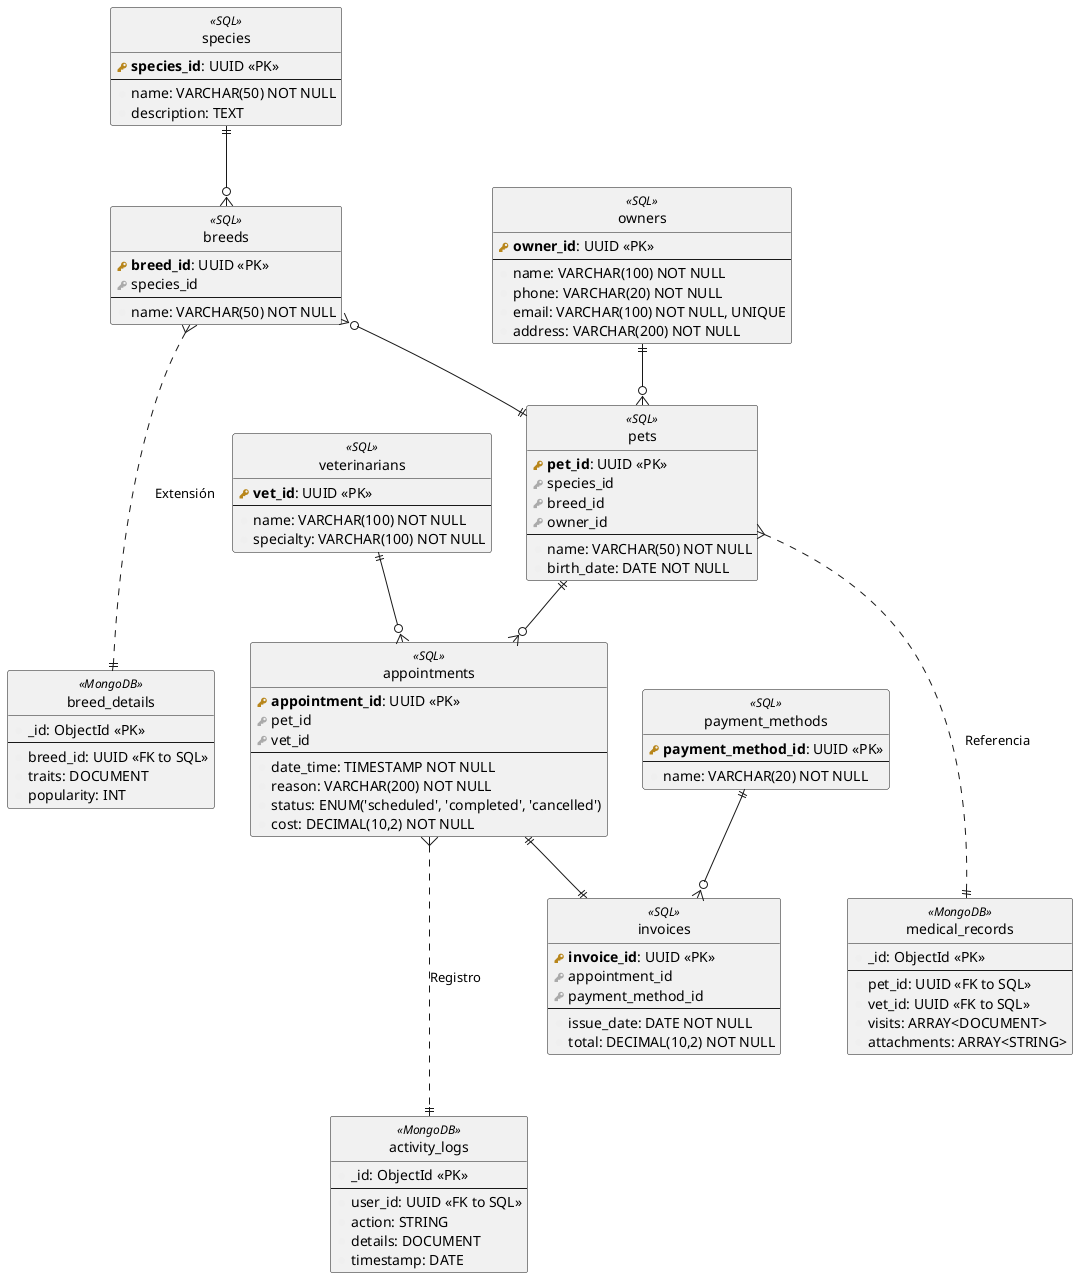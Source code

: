 @startuml
hide circle

'--------------- Estilos y Definiciones ---------------
!define primary_key(x) <b><color:#b8861b><&key></color> x</b>
!define foreign_key(x) <color:#aaaaaa><&key></color> x
!define column(x) <color:#efefef><&media-record></color> x
!define sql_table(x) entity x << (T,#ADD8E6) >> <<SQL>>
!define mongo_collection(x) entity x << (D,#90EE90) >> <<MongoDB>>

'--------------- Entidades SQL ---------------
sql_table(owners) {
    primary_key(owner_id): UUID <<PK>>
    --
    column(name): VARCHAR(100) NOT NULL
    column(phone): VARCHAR(20) NOT NULL
    column(email): VARCHAR(100) NOT NULL, UNIQUE
    column(address): VARCHAR(200) NOT NULL
}

sql_table(pets) {
    primary_key(pet_id): UUID <<PK>>
    foreign_key(species_id)
    foreign_key(breed_id)
    foreign_key(owner_id)
    --
    column(name): VARCHAR(50) NOT NULL
    column(birth_date): DATE NOT NULL
}

sql_table(appointments) {
    primary_key(appointment_id): UUID <<PK>>
    foreign_key(pet_id)
    foreign_key(vet_id)
    --
    column(date_time): TIMESTAMP NOT NULL
    column(reason): VARCHAR(200) NOT NULL
    column(status): ENUM('scheduled', 'completed', 'cancelled')
    column(cost): DECIMAL(10,2) NOT NULL
}

sql_table(invoices) {
    primary_key(invoice_id): UUID <<PK>>
    foreign_key(appointment_id)
    foreign_key(payment_method_id)
    --
    column(issue_date): DATE NOT NULL
    column(total): DECIMAL(10,2) NOT NULL
}

sql_table(veterinarians) {
    primary_key(vet_id): UUID <<PK>>
    --
    column(name): VARCHAR(100) NOT NULL
    column(specialty): VARCHAR(100) NOT NULL
}

sql_table(species) {
    primary_key(species_id): UUID <<PK>>
    --
    column(name): VARCHAR(50) NOT NULL
    column(description): TEXT
}

sql_table(breeds) {
    primary_key(breed_id): UUID <<PK>>
    foreign_key(species_id)
    --
    column(name): VARCHAR(50) NOT NULL
}

sql_table(payment_methods) {
    primary_key(payment_method_id): UUID <<PK>>
    --
    column(name): VARCHAR(20) NOT NULL
}

'--------------- Colecciones MongoDB ---------------
mongo_collection(medical_records) {
    column(_id): ObjectId <<PK>>
    --
    column(pet_id): UUID <<FK to SQL>>
    column(vet_id): UUID <<FK to SQL>>
    column(visits): ARRAY<DOCUMENT>
    column(attachments): ARRAY<STRING>
}

mongo_collection(activity_logs) {
    column(_id): ObjectId <<PK>>
    --
    column(user_id): UUID <<FK to SQL>>
    column(action): STRING
    column(details): DOCUMENT
    column(timestamp): DATE
}

mongo_collection(breed_details) {
    column(_id): ObjectId <<PK>>
    --
    column(breed_id): UUID <<FK to SQL>>
    column(traits): DOCUMENT
    column(popularity): INT
}

'--------------- Relaciones SQL ---------------
owners ||--o{ pets
pets ||--o{ appointments
veterinarians ||--o{ appointments
appointments ||--|| invoices
species ||--o{ breeds
breeds }o--|| pets
payment_methods ||--o{ invoices

'--------------- Relaciones SQL-MongoDB ---------------
pets }..-|| medical_records : "Referencia"
breeds }..-|| breed_details : "Extensión"
appointments }..-|| activity_logs : "Registro"

@enduml
